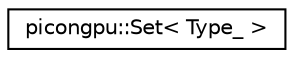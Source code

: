 digraph "Graphical Class Hierarchy"
{
 // LATEX_PDF_SIZE
  edge [fontname="Helvetica",fontsize="10",labelfontname="Helvetica",labelfontsize="10"];
  node [fontname="Helvetica",fontsize="10",shape=record];
  rankdir="LR";
  Node0 [label="picongpu::Set\< Type_ \>",height=0.2,width=0.4,color="black", fillcolor="white", style="filled",URL="$structpicongpu_1_1_set.html",tooltip=" "];
}
